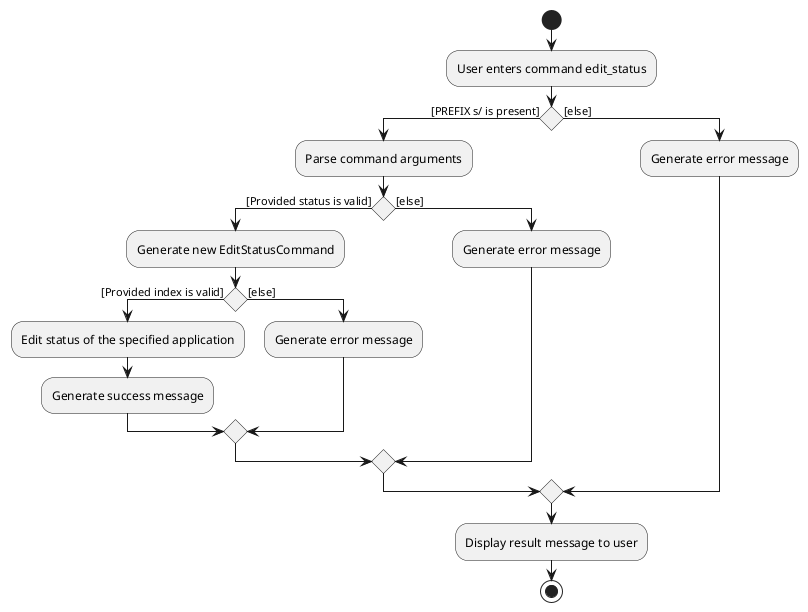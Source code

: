 @startuml
start
:User enters command edit_status;
if () then ([PREFIX s/ is present])
    :Parse command arguments;
    if () then ([Provided status is valid])
            :Generate new EditStatusCommand;
            if () then ([Provided index is valid])
                    :Edit status of the specified application;
                    :Generate success message;
                else ([else])
                :Generate error message;
                endif
        else ([else])
        :Generate error message;
        endif
    else ([else])
    :Generate error message;
endif
:Display result message to user;
stop
@enduml
